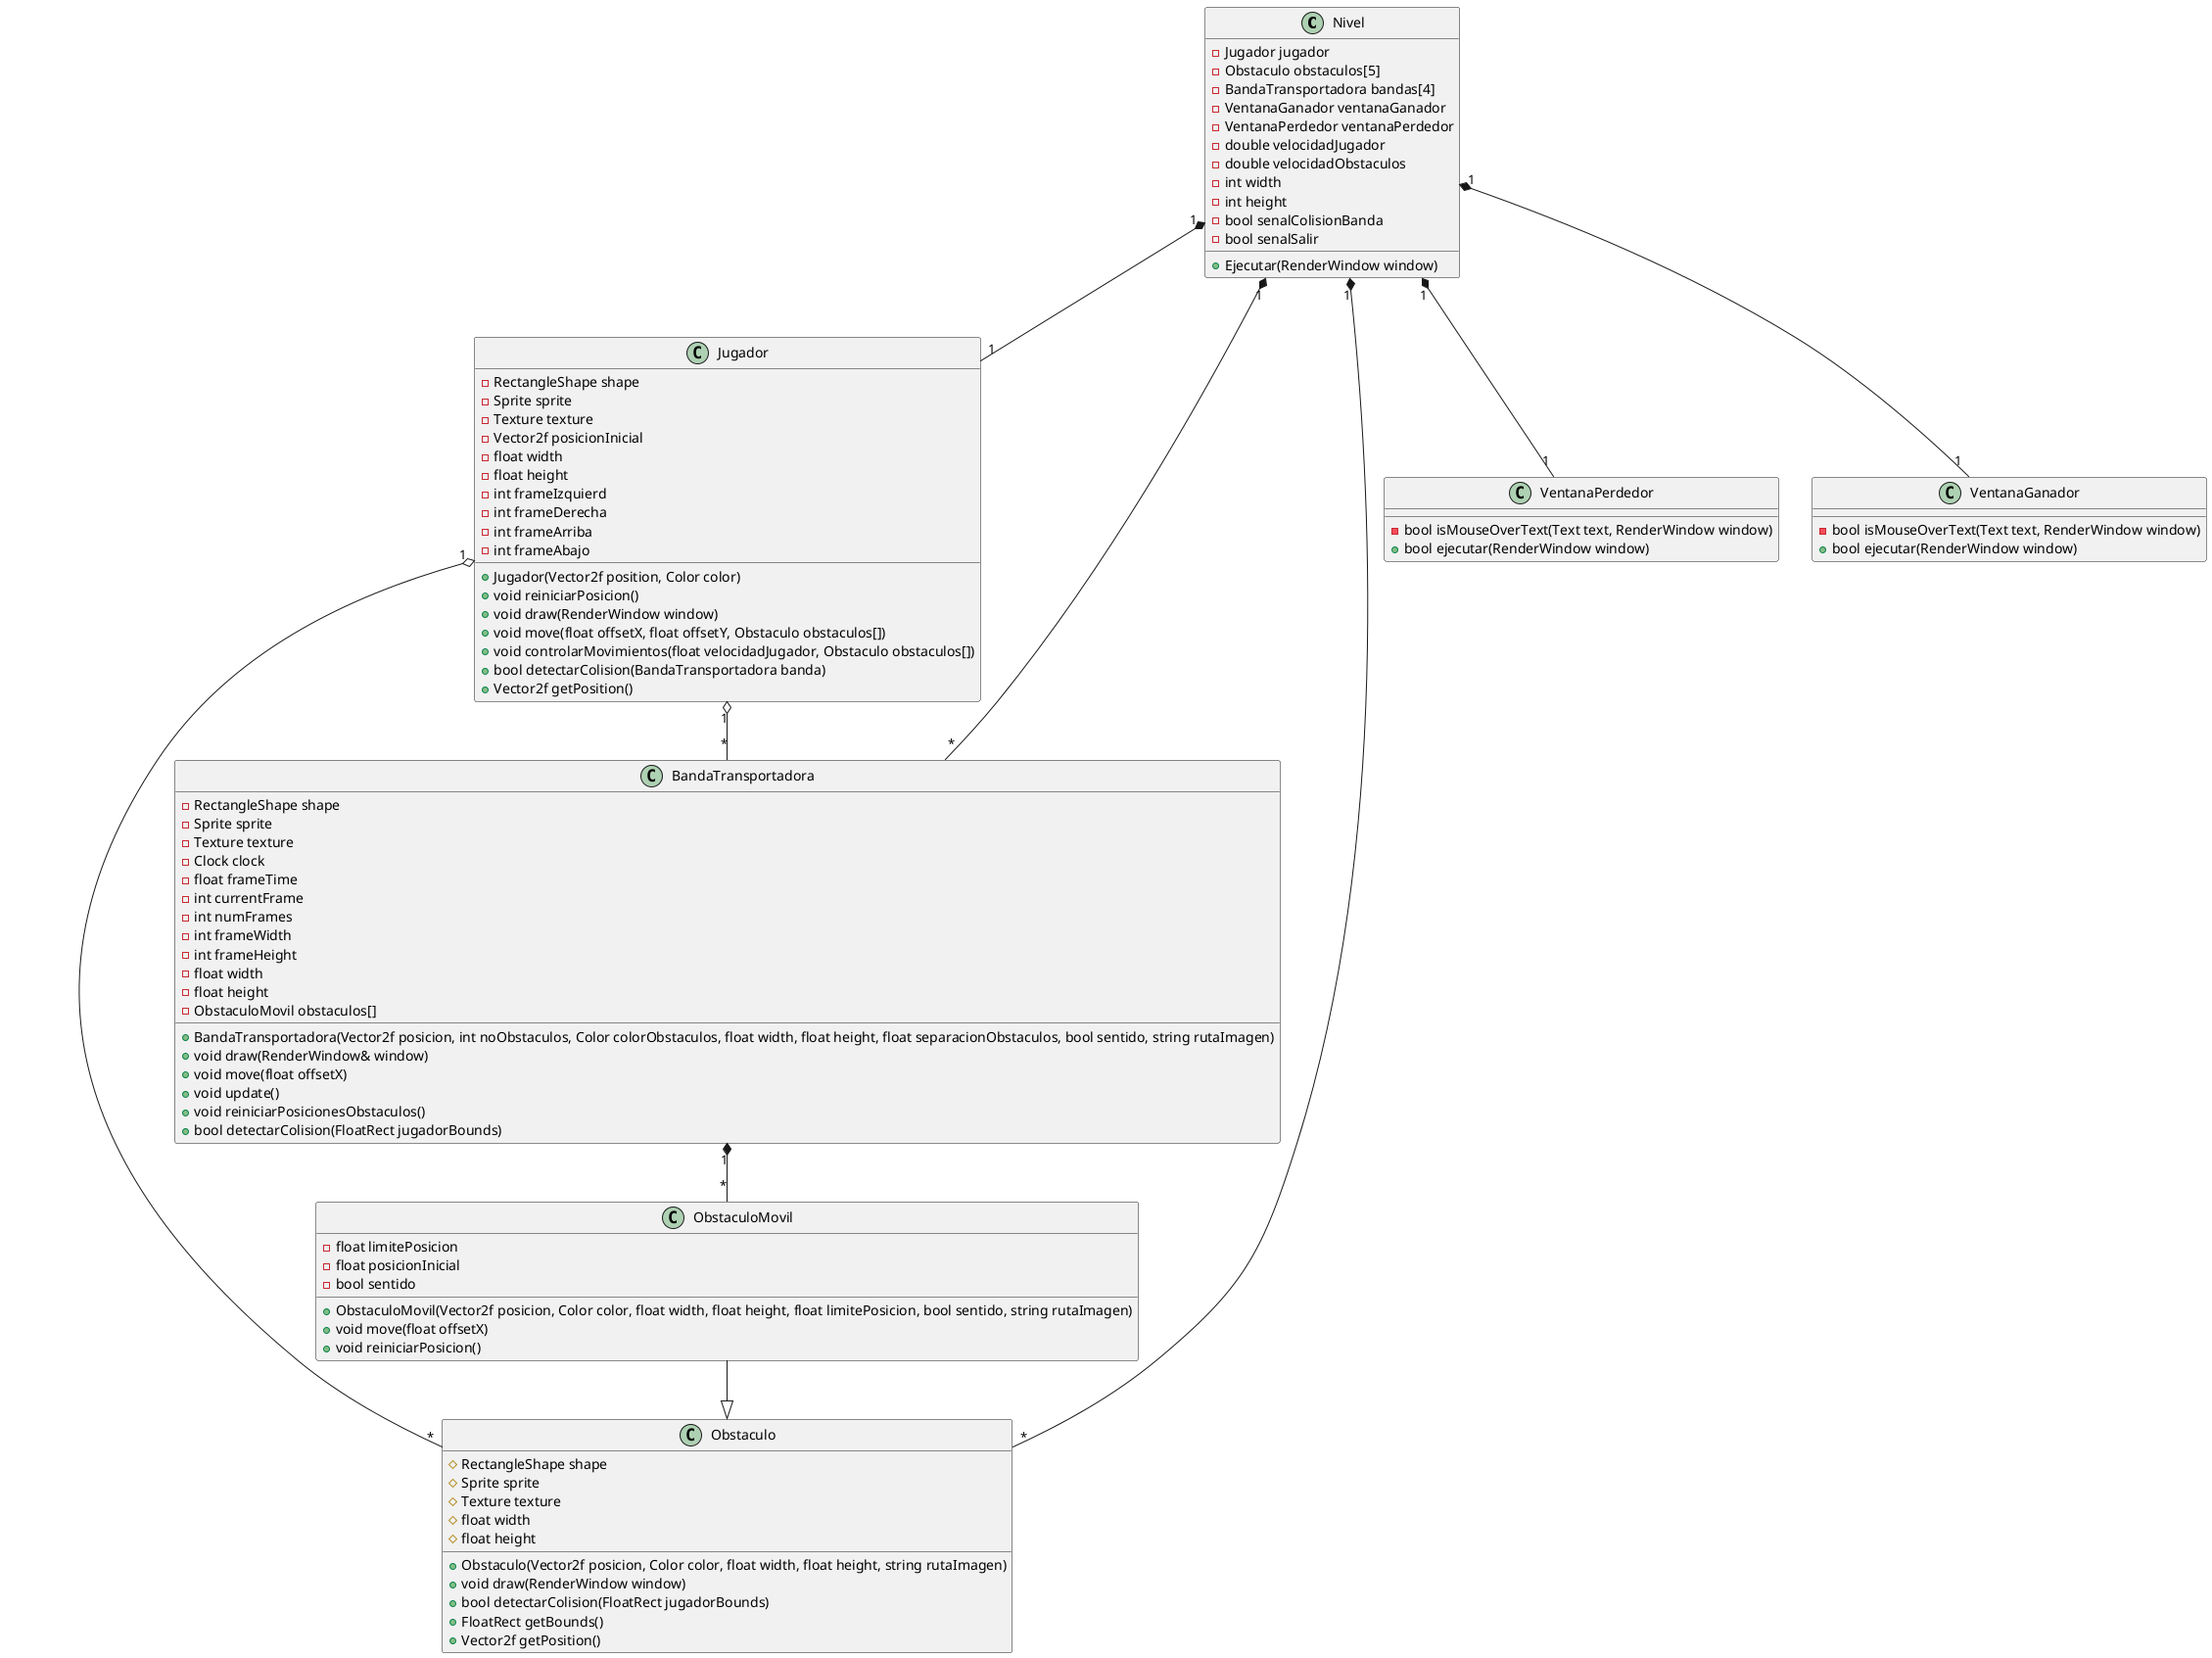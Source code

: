@startuml Diagrama

class Nivel{
    - Jugador jugador
    - Obstaculo obstaculos[5]
    - BandaTransportadora bandas[4]
    - VentanaGanador ventanaGanador
    - VentanaPerdedor ventanaPerdedor
    - double velocidadJugador
    - double velocidadObstaculos
    - int width
    - int height
    - bool senalColisionBanda
    - bool senalSalir
    + Ejecutar(RenderWindow window)
}
class Jugador{
    - RectangleShape shape
    - Sprite sprite
    - Texture texture
    - Vector2f posicionInicial
    - float width
    - float height
    - int frameIzquierd
    - int frameDerecha
    - int frameArriba
    - int frameAbajo
    + Jugador(Vector2f position, Color color)
    + void reiniciarPosicion()
    + void draw(RenderWindow window)
    + void move(float offsetX, float offsetY, Obstaculo obstaculos[])
    + void controlarMovimientos(float velocidadJugador, Obstaculo obstaculos[])
    + bool detectarColision(BandaTransportadora banda)
    + Vector2f getPosition()
}
class Obstaculo{
    # RectangleShape shape
    # Sprite sprite
    # Texture texture
    # float width
    # float height
    + Obstaculo(Vector2f posicion, Color color, float width, float height, string rutaImagen)
    + void draw(RenderWindow window)
    + bool detectarColision(FloatRect jugadorBounds)
    + FloatRect getBounds()
    + Vector2f getPosition()
}
class ObstaculoMovil{
    - float limitePosicion
    - float posicionInicial
    - bool sentido
    + ObstaculoMovil(Vector2f posicion, Color color, float width, float height, float limitePosicion, bool sentido, string rutaImagen)
    + void move(float offsetX)
    + void reiniciarPosicion()
}
class BandaTransportadora{
    - RectangleShape shape
    - Sprite sprite
    - Texture texture
    - Clock clock
    - float frameTime
    - int currentFrame
    - int numFrames
    - int frameWidth
    - int frameHeight
    - float width
    - float height
    - ObstaculoMovil obstaculos[]
    + BandaTransportadora(Vector2f posicion, int noObstaculos, Color colorObstaculos, float width, float height, float separacionObstaculos, bool sentido, string rutaImagen)
    + void draw(RenderWindow& window)
    + void move(float offsetX)
    + void update()
    + void reiniciarPosicionesObstaculos()
    + bool detectarColision(FloatRect jugadorBounds)
}
class VentanaPerdedor{
    - bool isMouseOverText(Text text, RenderWindow window)
    + bool ejecutar(RenderWindow window)
}
class VentanaGanador{
    - bool isMouseOverText(Text text, RenderWindow window)
    + bool ejecutar(RenderWindow window)
}

Nivel "1" *-- "1" Jugador
Nivel "1" *-- "*" Obstaculo
Nivel "1" *-- "*" BandaTransportadora
Nivel "1" *-- "1" VentanaPerdedor
Nivel "1" *-- "1" VentanaGanador

Jugador "1" o-- "*" Obstaculo
Jugador "1" o-- "*" BandaTransportadora

ObstaculoMovil --|> Obstaculo

BandaTransportadora "1" *-- "*" ObstaculoMovil


@enduml